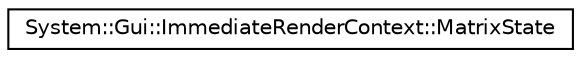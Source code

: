 digraph G
{
  edge [fontname="Helvetica",fontsize="10",labelfontname="Helvetica",labelfontsize="10"];
  node [fontname="Helvetica",fontsize="10",shape=record];
  rankdir="LR";
  Node1 [label="System::Gui::ImmediateRenderContext::MatrixState",height=0.2,width=0.4,color="black", fillcolor="white", style="filled",URL="$class_system_1_1_gui_1_1_immediate_render_context_1_1_matrix_state.html"];
}
